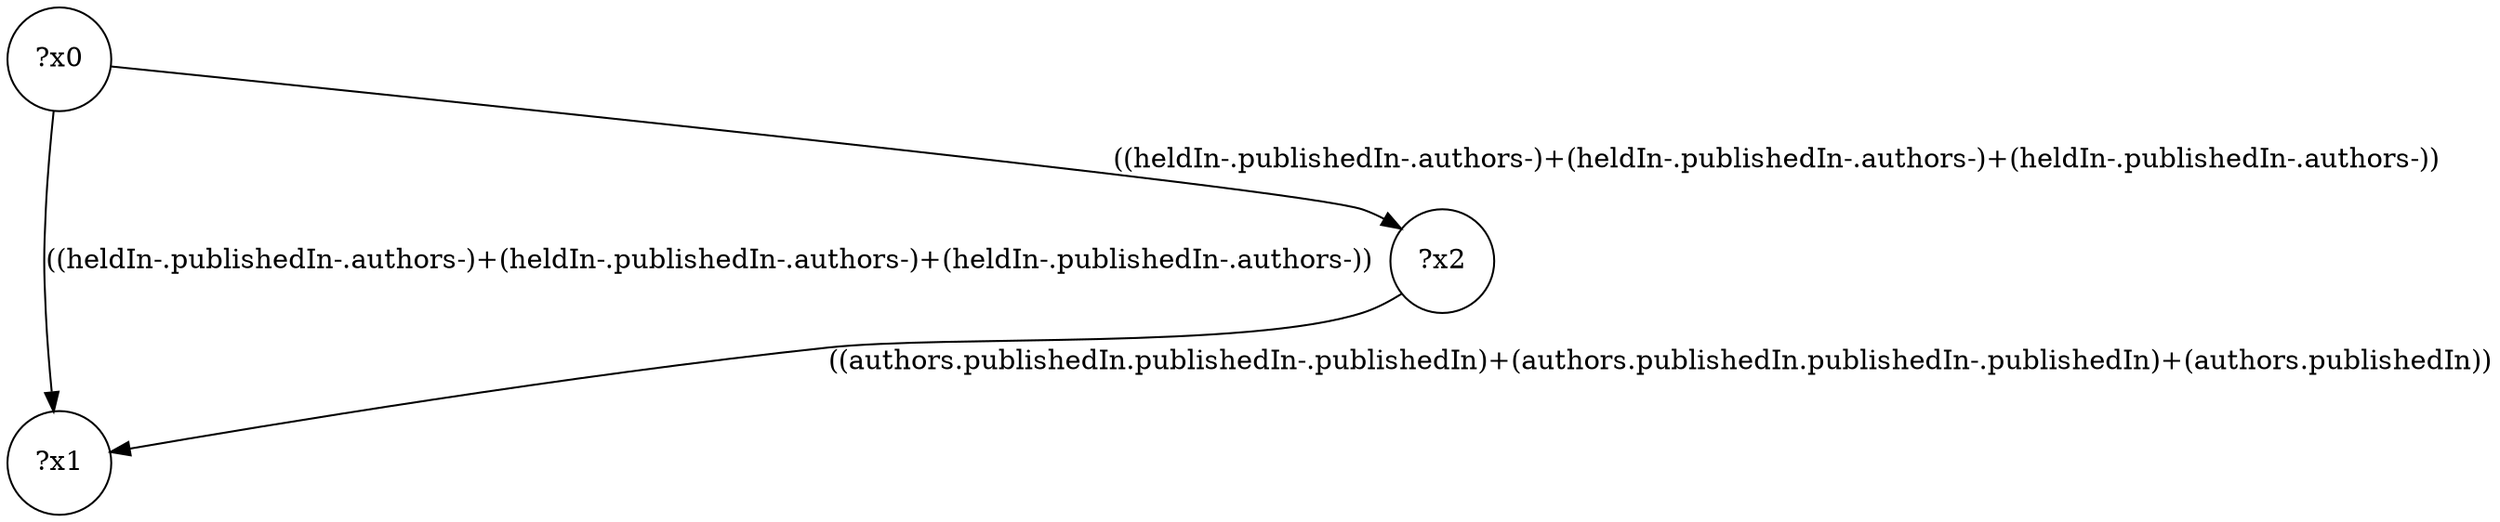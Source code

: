 digraph g {
	x0 [shape=circle, label="?x0"];
	x1 [shape=circle, label="?x1"];
	x0 -> x1 [label="((heldIn-.publishedIn-.authors-)+(heldIn-.publishedIn-.authors-)+(heldIn-.publishedIn-.authors-))"];
	x2 [shape=circle, label="?x2"];
	x0 -> x2 [label="((heldIn-.publishedIn-.authors-)+(heldIn-.publishedIn-.authors-)+(heldIn-.publishedIn-.authors-))"];
	x2 -> x1 [label="((authors.publishedIn.publishedIn-.publishedIn)+(authors.publishedIn.publishedIn-.publishedIn)+(authors.publishedIn))"];
}
